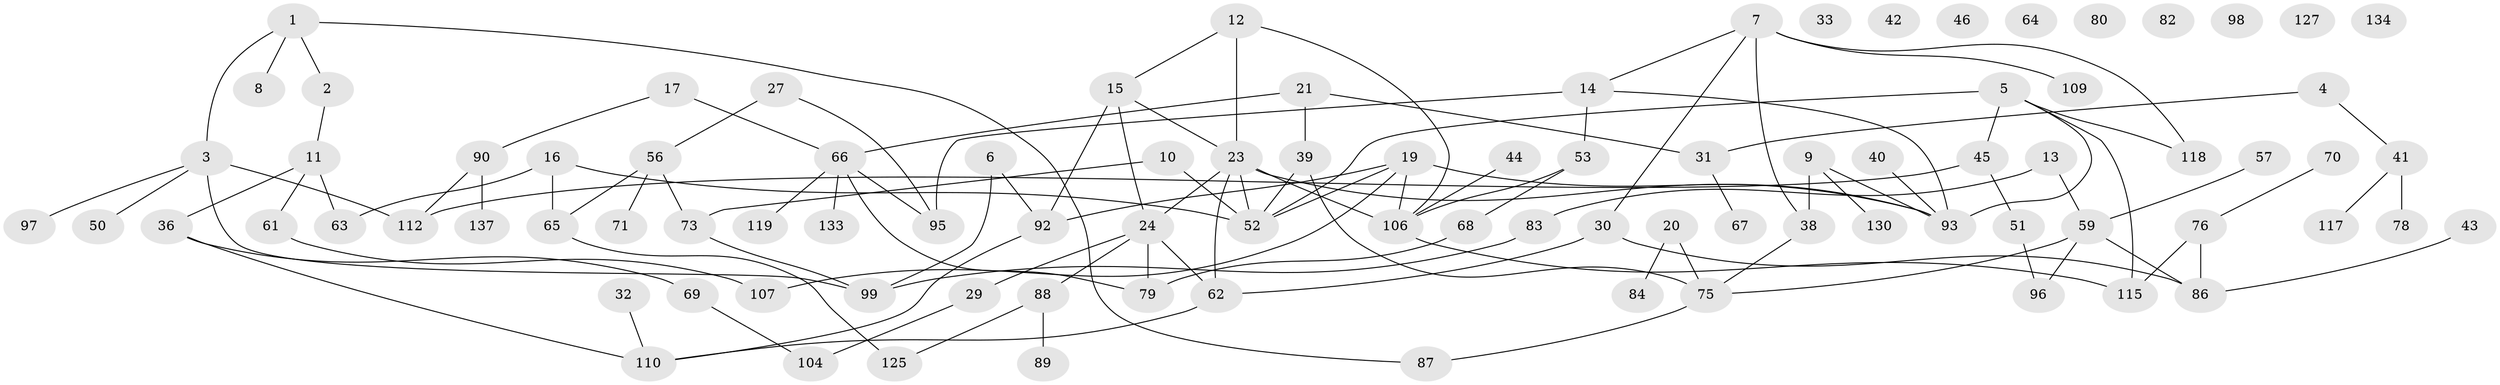 // original degree distribution, {2: 0.34532374100719426, 4: 0.1079136690647482, 1: 0.20863309352517986, 3: 0.2158273381294964, 5: 0.05755395683453238, 0: 0.050359712230215826, 7: 0.007194244604316547, 6: 0.007194244604316547}
// Generated by graph-tools (version 1.1) at 2025/41/03/06/25 10:41:23]
// undirected, 93 vertices, 116 edges
graph export_dot {
graph [start="1"]
  node [color=gray90,style=filled];
  1 [super="+49"];
  2 [super="+136"];
  3 [super="+91"];
  4 [super="+54"];
  5 [super="+22"];
  6 [super="+25"];
  7 [super="+37"];
  8;
  9 [super="+26"];
  10;
  11 [super="+121"];
  12 [super="+28"];
  13;
  14 [super="+85"];
  15 [super="+18"];
  16;
  17;
  19 [super="+34"];
  20 [super="+60"];
  21 [super="+113"];
  23 [super="+58"];
  24 [super="+35"];
  27;
  29 [super="+108"];
  30 [super="+138"];
  31;
  32 [super="+47"];
  33;
  36;
  38 [super="+102"];
  39;
  40;
  41 [super="+55"];
  42 [super="+48"];
  43;
  44;
  45;
  46 [super="+103"];
  50 [super="+81"];
  51;
  52 [super="+74"];
  53 [super="+114"];
  56 [super="+126"];
  57 [super="+94"];
  59 [super="+120"];
  61;
  62 [super="+105"];
  63;
  64;
  65;
  66 [super="+101"];
  67 [super="+129"];
  68;
  69 [super="+77"];
  70 [super="+72"];
  71;
  73 [super="+135"];
  75 [super="+111"];
  76 [super="+132"];
  78;
  79;
  80;
  82;
  83 [super="+116"];
  84 [super="+139"];
  86 [super="+131"];
  87;
  88;
  89;
  90 [super="+128"];
  92 [super="+100"];
  93 [super="+124"];
  95;
  96;
  97;
  98;
  99;
  104;
  106 [super="+123"];
  107 [super="+122"];
  109;
  110;
  112;
  115;
  117;
  118;
  119;
  125;
  127;
  130;
  133;
  134;
  137;
  1 -- 8;
  1 -- 2;
  1 -- 87;
  1 -- 3;
  2 -- 11;
  3 -- 97;
  3 -- 99;
  3 -- 112;
  3 -- 50;
  4 -- 31;
  4 -- 41;
  5 -- 115;
  5 -- 118;
  5 -- 93;
  5 -- 45;
  5 -- 52;
  6 -- 99;
  6 -- 92;
  7 -- 118;
  7 -- 109;
  7 -- 30;
  7 -- 14;
  7 -- 38;
  9 -- 130;
  9 -- 93;
  9 -- 38;
  10 -- 73;
  10 -- 52;
  11 -- 61;
  11 -- 36;
  11 -- 63;
  12 -- 106;
  12 -- 23;
  12 -- 15;
  13 -- 59;
  13 -- 83;
  14 -- 53;
  14 -- 93;
  14 -- 95;
  15 -- 92 [weight=2];
  15 -- 24;
  15 -- 23;
  16 -- 52;
  16 -- 63;
  16 -- 65;
  17 -- 90;
  17 -- 66;
  19 -- 92;
  19 -- 93;
  19 -- 107;
  19 -- 106;
  19 -- 52;
  20 -- 75;
  20 -- 84;
  21 -- 39;
  21 -- 31;
  21 -- 66;
  23 -- 24;
  23 -- 52;
  23 -- 106;
  23 -- 93;
  23 -- 62;
  24 -- 62 [weight=2];
  24 -- 88;
  24 -- 79;
  24 -- 29;
  27 -- 95;
  27 -- 56;
  29 -- 104;
  30 -- 62;
  30 -- 86;
  31 -- 67;
  32 -- 110;
  36 -- 69;
  36 -- 110;
  38 -- 75;
  39 -- 52;
  39 -- 75;
  40 -- 93;
  41 -- 78;
  41 -- 117;
  43 -- 86;
  44 -- 106;
  45 -- 51;
  45 -- 112;
  51 -- 96;
  53 -- 106;
  53 -- 68;
  56 -- 65;
  56 -- 71;
  56 -- 73;
  57 -- 59;
  59 -- 96;
  59 -- 86;
  59 -- 75;
  61 -- 107;
  62 -- 110;
  65 -- 125;
  66 -- 79;
  66 -- 95;
  66 -- 119;
  66 -- 133;
  68 -- 79;
  69 -- 104;
  70 -- 76;
  73 -- 99;
  75 -- 87;
  76 -- 86;
  76 -- 115;
  83 -- 99;
  88 -- 89;
  88 -- 125;
  90 -- 137;
  90 -- 112;
  92 -- 110;
  106 -- 115;
}
